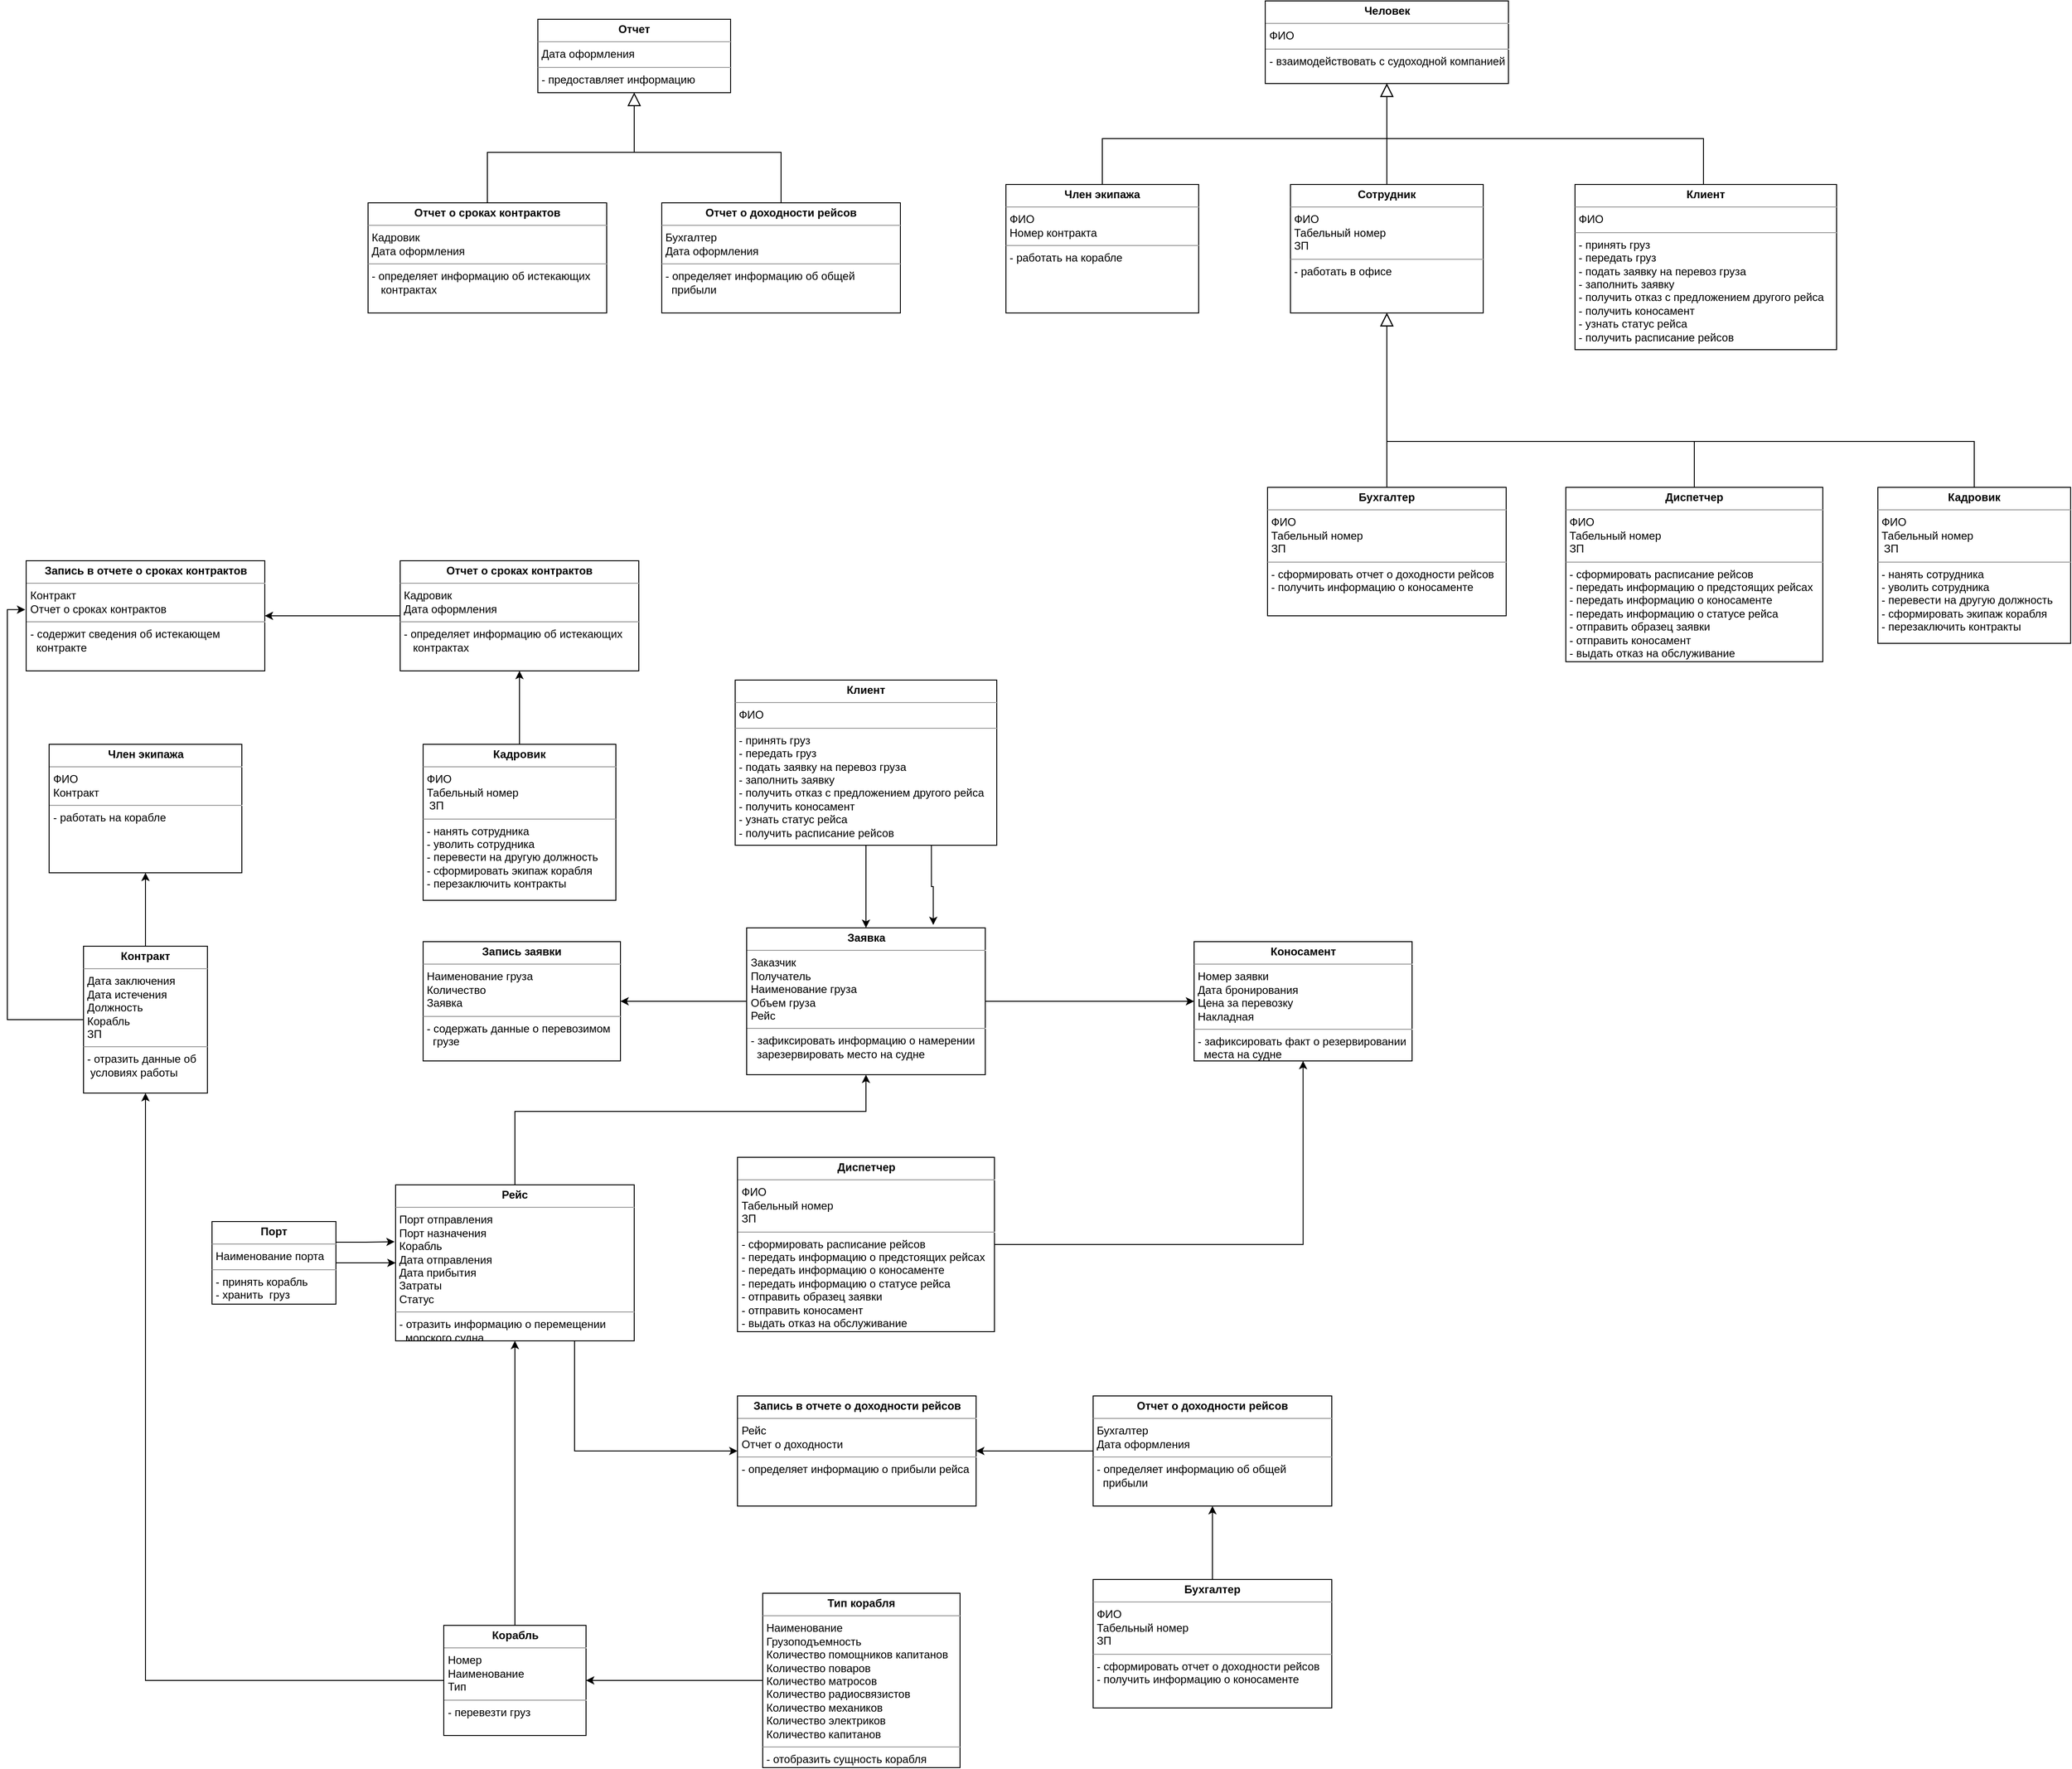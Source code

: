 <mxfile version="14.0.0" type="github">
  <diagram id="cdldh9IlmWAYE6ghp408" name="Page-1">
    <mxGraphModel dx="3327" dy="2115" grid="1" gridSize="10" guides="1" tooltips="1" connect="1" arrows="1" fold="1" page="1" pageScale="1" pageWidth="827" pageHeight="1169" math="0" shadow="0">
      <root>
        <mxCell id="0" />
        <mxCell id="1" parent="0" />
        <mxCell id="uSuWZOaYCh_zv6W5ZM6s-1" value="&lt;p style=&quot;margin: 0px ; margin-top: 4px ; text-align: center&quot;&gt;&lt;b&gt;Человек&lt;/b&gt;&lt;/p&gt;&lt;hr size=&quot;1&quot;&gt;&lt;p style=&quot;margin: 0px ; margin-left: 4px&quot;&gt;ФИО&lt;/p&gt;&lt;hr size=&quot;1&quot;&gt;&lt;p style=&quot;margin: 0px ; margin-left: 4px&quot;&gt;- взаимодействовать с судоходной компанией&lt;/p&gt;" style="verticalAlign=top;align=left;overflow=fill;fontSize=12;fontFamily=Helvetica;html=1;" parent="1" vertex="1">
          <mxGeometry x="-172.5" y="-330" width="265" height="90" as="geometry" />
        </mxCell>
        <mxCell id="uSuWZOaYCh_zv6W5ZM6s-4" style="edgeStyle=orthogonalEdgeStyle;rounded=0;orthogonalLoop=1;jettySize=auto;html=1;entryX=0.5;entryY=1;entryDx=0;entryDy=0;endArrow=block;endFill=0;strokeWidth=1;endSize=12;" parent="1" source="uSuWZOaYCh_zv6W5ZM6s-2" target="uSuWZOaYCh_zv6W5ZM6s-1" edge="1">
          <mxGeometry relative="1" as="geometry" />
        </mxCell>
        <mxCell id="uSuWZOaYCh_zv6W5ZM6s-2" value="&lt;p style=&quot;margin: 0px ; margin-top: 4px ; text-align: center&quot;&gt;&lt;b&gt;Сотрудник&lt;/b&gt;&lt;/p&gt;&lt;hr size=&quot;1&quot;&gt;&lt;p style=&quot;margin: 0px ; margin-left: 4px&quot;&gt;ФИО&lt;/p&gt;&lt;p style=&quot;margin: 0px ; margin-left: 4px&quot;&gt;Табельный номер&lt;/p&gt;&lt;p style=&quot;margin: 0px ; margin-left: 4px&quot;&gt;ЗП&lt;/p&gt;&lt;hr size=&quot;1&quot;&gt;&lt;p style=&quot;margin: 0px ; margin-left: 4px&quot;&gt;- работать в офисе&lt;/p&gt;" style="verticalAlign=top;align=left;overflow=fill;fontSize=12;fontFamily=Helvetica;html=1;" parent="1" vertex="1">
          <mxGeometry x="-145" y="-130" width="210" height="140" as="geometry" />
        </mxCell>
        <mxCell id="uSuWZOaYCh_zv6W5ZM6s-5" style="edgeStyle=orthogonalEdgeStyle;rounded=0;orthogonalLoop=1;jettySize=auto;html=1;entryX=0.5;entryY=1;entryDx=0;entryDy=0;endArrow=block;endFill=0;endSize=12;strokeWidth=1;exitX=0.5;exitY=0;exitDx=0;exitDy=0;" parent="1" source="uSuWZOaYCh_zv6W5ZM6s-3" target="uSuWZOaYCh_zv6W5ZM6s-1" edge="1">
          <mxGeometry relative="1" as="geometry">
            <Array as="points">
              <mxPoint x="305" y="-180" />
              <mxPoint x="-40" y="-180" />
            </Array>
          </mxGeometry>
        </mxCell>
        <mxCell id="uSuWZOaYCh_zv6W5ZM6s-3" value="&lt;p style=&quot;margin: 0px ; margin-top: 4px ; text-align: center&quot;&gt;&lt;b&gt;Клиент&lt;/b&gt;&lt;/p&gt;&lt;hr size=&quot;1&quot;&gt;&lt;p style=&quot;margin: 0px ; margin-left: 4px&quot;&gt;ФИО&lt;/p&gt;&lt;hr size=&quot;1&quot;&gt;&lt;p style=&quot;margin: 0px ; margin-left: 4px&quot;&gt;- принять груз&lt;/p&gt;&lt;p style=&quot;margin: 0px ; margin-left: 4px&quot;&gt;- передать груз&lt;/p&gt;&lt;p style=&quot;margin: 0px ; margin-left: 4px&quot;&gt;- подать заявку на перевоз груза&lt;/p&gt;&lt;p style=&quot;margin: 0px ; margin-left: 4px&quot;&gt;- заполнить заявку&lt;/p&gt;&lt;p style=&quot;margin: 0px ; margin-left: 4px&quot;&gt;- получить отказ с предложением другого рейса&lt;/p&gt;&lt;p style=&quot;margin: 0px ; margin-left: 4px&quot;&gt;- получить коносамент&lt;/p&gt;&lt;p style=&quot;margin: 0px ; margin-left: 4px&quot;&gt;- узнать статус рейса&lt;/p&gt;&lt;p style=&quot;margin: 0px ; margin-left: 4px&quot;&gt;- получить расписание рейсов&lt;/p&gt;&lt;p style=&quot;margin: 0px ; margin-left: 4px&quot;&gt;&lt;br&gt;&lt;/p&gt;" style="verticalAlign=top;align=left;overflow=fill;fontSize=12;fontFamily=Helvetica;html=1;" parent="1" vertex="1">
          <mxGeometry x="165" y="-130" width="285" height="180" as="geometry" />
        </mxCell>
        <mxCell id="uSuWZOaYCh_zv6W5ZM6s-15" style="edgeStyle=orthogonalEdgeStyle;rounded=0;orthogonalLoop=1;jettySize=auto;html=1;entryX=0.5;entryY=1;entryDx=0;entryDy=0;endArrow=block;endFill=0;endSize=12;strokeWidth=1;" parent="1" source="uSuWZOaYCh_zv6W5ZM6s-7" target="uSuWZOaYCh_zv6W5ZM6s-2" edge="1">
          <mxGeometry relative="1" as="geometry" />
        </mxCell>
        <mxCell id="uSuWZOaYCh_zv6W5ZM6s-7" value="&lt;p style=&quot;margin: 0px ; margin-top: 4px ; text-align: center&quot;&gt;&lt;b&gt;Бухгалтер&lt;/b&gt;&lt;/p&gt;&lt;hr size=&quot;1&quot;&gt;&lt;p style=&quot;margin: 0px ; margin-left: 4px&quot;&gt;ФИО&lt;/p&gt;&lt;p style=&quot;margin: 0px ; margin-left: 4px&quot;&gt;Табельный номер&lt;/p&gt;&lt;p style=&quot;margin: 0px ; margin-left: 4px&quot;&gt;ЗП&lt;/p&gt;&lt;hr size=&quot;1&quot;&gt;&lt;p style=&quot;margin: 0px ; margin-left: 4px&quot;&gt;- сформировать отчет о доходности рейсов&lt;/p&gt;&lt;p style=&quot;margin: 0px ; margin-left: 4px&quot;&gt;- получить информацию о коносаменте&lt;/p&gt;&lt;p style=&quot;margin: 0px ; margin-left: 4px&quot;&gt;&lt;br&gt;&lt;/p&gt;" style="verticalAlign=top;align=left;overflow=fill;fontSize=12;fontFamily=Helvetica;html=1;" parent="1" vertex="1">
          <mxGeometry x="-170" y="200" width="260" height="140" as="geometry" />
        </mxCell>
        <mxCell id="uSuWZOaYCh_zv6W5ZM6s-16" style="edgeStyle=orthogonalEdgeStyle;rounded=0;orthogonalLoop=1;jettySize=auto;html=1;entryX=0.5;entryY=1;entryDx=0;entryDy=0;endArrow=block;endFill=0;endSize=12;strokeWidth=1;" parent="1" source="uSuWZOaYCh_zv6W5ZM6s-8" target="uSuWZOaYCh_zv6W5ZM6s-2" edge="1">
          <mxGeometry relative="1" as="geometry">
            <Array as="points">
              <mxPoint x="295" y="150" />
              <mxPoint x="-40" y="150" />
            </Array>
          </mxGeometry>
        </mxCell>
        <mxCell id="uSuWZOaYCh_zv6W5ZM6s-8" value="&lt;p style=&quot;margin: 0px ; margin-top: 4px ; text-align: center&quot;&gt;&lt;b&gt;Диспетчер&lt;/b&gt;&lt;/p&gt;&lt;hr size=&quot;1&quot;&gt;&lt;p style=&quot;margin: 0px ; margin-left: 4px&quot;&gt;ФИО&lt;/p&gt;&lt;p style=&quot;margin: 0px ; margin-left: 4px&quot;&gt;Табельный номер&lt;/p&gt;&lt;p style=&quot;margin: 0px ; margin-left: 4px&quot;&gt;ЗП&lt;/p&gt;&lt;hr size=&quot;1&quot;&gt;&lt;p style=&quot;margin: 0px ; margin-left: 4px&quot;&gt;- сформировать расписание рейсов&lt;/p&gt;&lt;p style=&quot;margin: 0px ; margin-left: 4px&quot;&gt;- передать информацию о предстоящих рейсах&lt;/p&gt;&lt;p style=&quot;margin: 0px ; margin-left: 4px&quot;&gt;- передать информацию о коносаменте&lt;/p&gt;&lt;p style=&quot;margin: 0px ; margin-left: 4px&quot;&gt;- передать информацию о статусе рейса&lt;/p&gt;&lt;p style=&quot;margin: 0px ; margin-left: 4px&quot;&gt;- отправить образец заявки&lt;/p&gt;&lt;p style=&quot;margin: 0px ; margin-left: 4px&quot;&gt;- отправить коносамент&lt;/p&gt;&lt;p style=&quot;margin: 0px ; margin-left: 4px&quot;&gt;- выдать отказ на обслуживание&lt;/p&gt;" style="verticalAlign=top;align=left;overflow=fill;fontSize=12;fontFamily=Helvetica;html=1;" parent="1" vertex="1">
          <mxGeometry x="155" y="200" width="280" height="190" as="geometry" />
        </mxCell>
        <mxCell id="uSuWZOaYCh_zv6W5ZM6s-17" style="edgeStyle=orthogonalEdgeStyle;rounded=0;orthogonalLoop=1;jettySize=auto;html=1;entryX=0.5;entryY=1;entryDx=0;entryDy=0;endArrow=block;endFill=0;endSize=12;strokeWidth=1;" parent="1" source="uSuWZOaYCh_zv6W5ZM6s-9" target="uSuWZOaYCh_zv6W5ZM6s-2" edge="1">
          <mxGeometry relative="1" as="geometry">
            <Array as="points">
              <mxPoint x="600" y="150" />
              <mxPoint x="-40" y="150" />
            </Array>
          </mxGeometry>
        </mxCell>
        <mxCell id="uSuWZOaYCh_zv6W5ZM6s-9" value="&lt;p style=&quot;margin: 0px ; margin-top: 4px ; text-align: center&quot;&gt;&lt;b&gt;Кадровик&lt;/b&gt;&lt;/p&gt;&lt;hr size=&quot;1&quot;&gt;&lt;p style=&quot;margin: 0px ; margin-left: 4px&quot;&gt;ФИО&lt;/p&gt;&lt;p style=&quot;margin: 0px ; margin-left: 4px&quot;&gt;Табельный номер&lt;/p&gt;&amp;nbsp; ЗП&lt;br&gt;&lt;hr size=&quot;1&quot;&gt;&lt;p style=&quot;margin: 0px ; margin-left: 4px&quot;&gt;- нанять сотрудника&lt;/p&gt;&lt;p style=&quot;margin: 0px ; margin-left: 4px&quot;&gt;- уволить сотрудника&lt;/p&gt;&lt;p style=&quot;margin: 0px ; margin-left: 4px&quot;&gt;- перевести на другую должность&lt;/p&gt;&lt;p style=&quot;margin: 0px ; margin-left: 4px&quot;&gt;- сформировать экипаж корабля&lt;/p&gt;&lt;p style=&quot;margin: 0px ; margin-left: 4px&quot;&gt;- перезаключить контракты&lt;/p&gt;" style="verticalAlign=top;align=left;overflow=fill;fontSize=12;fontFamily=Helvetica;html=1;" parent="1" vertex="1">
          <mxGeometry x="495" y="200" width="210" height="170" as="geometry" />
        </mxCell>
        <mxCell id="uSuWZOaYCh_zv6W5ZM6s-12" style="edgeStyle=orthogonalEdgeStyle;rounded=0;orthogonalLoop=1;jettySize=auto;html=1;entryX=0.5;entryY=1;entryDx=0;entryDy=0;endArrow=block;endFill=0;endSize=12;strokeWidth=1;" parent="1" source="uSuWZOaYCh_zv6W5ZM6s-10" target="uSuWZOaYCh_zv6W5ZM6s-1" edge="1">
          <mxGeometry relative="1" as="geometry">
            <Array as="points">
              <mxPoint x="-350" y="-180" />
              <mxPoint x="-40" y="-180" />
            </Array>
          </mxGeometry>
        </mxCell>
        <mxCell id="uSuWZOaYCh_zv6W5ZM6s-10" value="&lt;p style=&quot;margin: 0px ; margin-top: 4px ; text-align: center&quot;&gt;&lt;b&gt;Член экипажа&lt;/b&gt;&lt;/p&gt;&lt;hr size=&quot;1&quot;&gt;&lt;p style=&quot;margin: 0px ; margin-left: 4px&quot;&gt;ФИО&lt;/p&gt;&lt;p style=&quot;margin: 0px ; margin-left: 4px&quot;&gt;Номер контракта&lt;/p&gt;&lt;hr size=&quot;1&quot;&gt;&lt;p style=&quot;margin: 0px ; margin-left: 4px&quot;&gt;- работать на корабле&lt;/p&gt;" style="verticalAlign=top;align=left;overflow=fill;fontSize=12;fontFamily=Helvetica;html=1;" parent="1" vertex="1">
          <mxGeometry x="-455" y="-130" width="210" height="140" as="geometry" />
        </mxCell>
        <mxCell id="2AX7pgWSj2Qbn5NV4iIg-6" style="edgeStyle=orthogonalEdgeStyle;rounded=0;orthogonalLoop=1;jettySize=auto;html=1;entryX=1;entryY=0.5;entryDx=0;entryDy=0;" edge="1" parent="1" source="uSuWZOaYCh_zv6W5ZM6s-18" target="2AX7pgWSj2Qbn5NV4iIg-4">
          <mxGeometry relative="1" as="geometry" />
        </mxCell>
        <mxCell id="2AX7pgWSj2Qbn5NV4iIg-28" style="edgeStyle=orthogonalEdgeStyle;rounded=0;orthogonalLoop=1;jettySize=auto;html=1;exitX=1;exitY=0.5;exitDx=0;exitDy=0;entryX=0;entryY=0.5;entryDx=0;entryDy=0;" edge="1" parent="1" source="uSuWZOaYCh_zv6W5ZM6s-18" target="uSuWZOaYCh_zv6W5ZM6s-19">
          <mxGeometry relative="1" as="geometry" />
        </mxCell>
        <mxCell id="uSuWZOaYCh_zv6W5ZM6s-18" value="&lt;p style=&quot;margin: 0px ; margin-top: 4px ; text-align: center&quot;&gt;&lt;b&gt;Заявка&lt;/b&gt;&lt;/p&gt;&lt;hr size=&quot;1&quot;&gt;&lt;p style=&quot;margin: 0px ; margin-left: 4px&quot;&gt;Заказчик&lt;/p&gt;&lt;p style=&quot;margin: 0px ; margin-left: 4px&quot;&gt;Получатель&lt;/p&gt;&lt;p style=&quot;margin: 0px ; margin-left: 4px&quot;&gt;Наименование груза&lt;/p&gt;&lt;p style=&quot;margin: 0px ; margin-left: 4px&quot;&gt;Объем груза&lt;/p&gt;&lt;p style=&quot;margin: 0px ; margin-left: 4px&quot;&gt;Рейс&lt;/p&gt;&lt;hr size=&quot;1&quot;&gt;&lt;p style=&quot;margin: 0px ; margin-left: 4px&quot;&gt;- зафиксировать информацию о намерении&lt;/p&gt;&lt;p style=&quot;margin: 0px ; margin-left: 4px&quot;&gt;&amp;nbsp; зарезервировать место на судне&lt;/p&gt;&lt;p style=&quot;margin: 0px ; margin-left: 4px&quot;&gt;&lt;br&gt;&lt;/p&gt;&lt;p style=&quot;margin: 0px ; margin-left: 4px&quot;&gt;&lt;br&gt;&lt;/p&gt;" style="verticalAlign=top;align=left;overflow=fill;fontSize=12;fontFamily=Helvetica;html=1;" parent="1" vertex="1">
          <mxGeometry x="-737.5" y="680" width="260" height="160" as="geometry" />
        </mxCell>
        <mxCell id="uSuWZOaYCh_zv6W5ZM6s-19" value="&lt;p style=&quot;margin: 0px ; margin-top: 4px ; text-align: center&quot;&gt;&lt;b&gt;Коносамент&lt;/b&gt;&lt;/p&gt;&lt;hr size=&quot;1&quot;&gt;&lt;p style=&quot;margin: 0px ; margin-left: 4px&quot;&gt;&lt;span&gt;Номер заявки&lt;/span&gt;&lt;br&gt;&lt;/p&gt;&lt;p style=&quot;margin: 0px ; margin-left: 4px&quot;&gt;Дата бронирования&lt;/p&gt;&lt;p style=&quot;margin: 0px ; margin-left: 4px&quot;&gt;Цена за перевозку&lt;/p&gt;&lt;p style=&quot;margin: 0px ; margin-left: 4px&quot;&gt;Накладная&lt;/p&gt;&lt;hr size=&quot;1&quot;&gt;&lt;p style=&quot;margin: 0px ; margin-left: 4px&quot;&gt;- зафиксировать факт о резервировании&amp;nbsp;&lt;/p&gt;&lt;p style=&quot;margin: 0px ; margin-left: 4px&quot;&gt;&amp;nbsp; места&amp;nbsp;&lt;span&gt;на судне&lt;/span&gt;&lt;/p&gt;&lt;p style=&quot;margin: 0px ; margin-left: 4px&quot;&gt;&lt;br&gt;&lt;/p&gt;" style="verticalAlign=top;align=left;overflow=fill;fontSize=12;fontFamily=Helvetica;html=1;" parent="1" vertex="1">
          <mxGeometry x="-250" y="695" width="237.5" height="130" as="geometry" />
        </mxCell>
        <mxCell id="2AX7pgWSj2Qbn5NV4iIg-31" style="edgeStyle=orthogonalEdgeStyle;rounded=0;orthogonalLoop=1;jettySize=auto;html=1;entryX=0.5;entryY=1;entryDx=0;entryDy=0;" edge="1" parent="1" source="uSuWZOaYCh_zv6W5ZM6s-21" target="uSuWZOaYCh_zv6W5ZM6s-18">
          <mxGeometry relative="1" as="geometry">
            <Array as="points">
              <mxPoint x="-990" y="880" />
              <mxPoint x="-607" y="880" />
            </Array>
          </mxGeometry>
        </mxCell>
        <mxCell id="2AX7pgWSj2Qbn5NV4iIg-49" style="edgeStyle=orthogonalEdgeStyle;rounded=0;orthogonalLoop=1;jettySize=auto;html=1;exitX=0.75;exitY=1;exitDx=0;exitDy=0;entryX=0;entryY=0.5;entryDx=0;entryDy=0;" edge="1" parent="1" source="uSuWZOaYCh_zv6W5ZM6s-21" target="2AX7pgWSj2Qbn5NV4iIg-48">
          <mxGeometry relative="1" as="geometry" />
        </mxCell>
        <mxCell id="uSuWZOaYCh_zv6W5ZM6s-21" value="&lt;p style=&quot;margin: 0px ; margin-top: 4px ; text-align: center&quot;&gt;&lt;b&gt;Рейс&lt;/b&gt;&lt;/p&gt;&lt;hr size=&quot;1&quot;&gt;&lt;p style=&quot;margin: 0px ; margin-left: 4px&quot;&gt;Порт отправления&lt;/p&gt;&lt;p style=&quot;margin: 0px ; margin-left: 4px&quot;&gt;Порт назначения&lt;/p&gt;&lt;p style=&quot;margin: 0px ; margin-left: 4px&quot;&gt;Корабль&lt;/p&gt;&lt;p style=&quot;margin: 0px ; margin-left: 4px&quot;&gt;Дата отправления&lt;/p&gt;&lt;p style=&quot;margin: 0px ; margin-left: 4px&quot;&gt;Дата прибытия&lt;/p&gt;&lt;p style=&quot;margin: 0px ; margin-left: 4px&quot;&gt;Затраты&lt;/p&gt;&lt;p style=&quot;margin: 0px ; margin-left: 4px&quot;&gt;Статус&lt;/p&gt;&lt;hr size=&quot;1&quot;&gt;&lt;p style=&quot;margin: 0px ; margin-left: 4px&quot;&gt;- отразить информацию о перемещении&lt;/p&gt;&lt;p style=&quot;margin: 0px ; margin-left: 4px&quot;&gt;&amp;nbsp; морского судна&lt;/p&gt;&lt;p style=&quot;margin: 0px ; margin-left: 4px&quot;&gt;&lt;br&gt;&lt;/p&gt;&lt;p style=&quot;margin: 0px ; margin-left: 4px&quot;&gt;&lt;br&gt;&lt;/p&gt;" style="verticalAlign=top;align=left;overflow=fill;fontSize=12;fontFamily=Helvetica;html=1;" parent="1" vertex="1">
          <mxGeometry x="-1120" y="960" width="260" height="170" as="geometry" />
        </mxCell>
        <mxCell id="2AX7pgWSj2Qbn5NV4iIg-32" style="edgeStyle=orthogonalEdgeStyle;rounded=0;orthogonalLoop=1;jettySize=auto;html=1;entryX=0;entryY=0.5;entryDx=0;entryDy=0;" edge="1" parent="1" source="uSuWZOaYCh_zv6W5ZM6s-23" target="uSuWZOaYCh_zv6W5ZM6s-21">
          <mxGeometry relative="1" as="geometry" />
        </mxCell>
        <mxCell id="2AX7pgWSj2Qbn5NV4iIg-33" style="edgeStyle=orthogonalEdgeStyle;rounded=0;orthogonalLoop=1;jettySize=auto;html=1;exitX=1;exitY=0.25;exitDx=0;exitDy=0;entryX=-0.004;entryY=0.365;entryDx=0;entryDy=0;entryPerimeter=0;" edge="1" parent="1" source="uSuWZOaYCh_zv6W5ZM6s-23" target="uSuWZOaYCh_zv6W5ZM6s-21">
          <mxGeometry relative="1" as="geometry" />
        </mxCell>
        <mxCell id="uSuWZOaYCh_zv6W5ZM6s-23" value="&lt;p style=&quot;margin: 0px ; margin-top: 4px ; text-align: center&quot;&gt;&lt;b&gt;Порт&lt;/b&gt;&lt;/p&gt;&lt;hr size=&quot;1&quot;&gt;&lt;p style=&quot;margin: 0px ; margin-left: 4px&quot;&gt;Наименование порта&lt;/p&gt;&lt;hr size=&quot;1&quot;&gt;&lt;p style=&quot;margin: 0px ; margin-left: 4px&quot;&gt;- принять корабль&lt;/p&gt;&lt;p style=&quot;margin: 0px ; margin-left: 4px&quot;&gt;- хранить&amp;nbsp; груз&lt;/p&gt;&lt;p style=&quot;margin: 0px ; margin-left: 4px&quot;&gt;&lt;br&gt;&lt;/p&gt;&lt;p style=&quot;margin: 0px ; margin-left: 4px&quot;&gt;&lt;br&gt;&lt;/p&gt;" style="verticalAlign=top;align=left;overflow=fill;fontSize=12;fontFamily=Helvetica;html=1;" parent="1" vertex="1">
          <mxGeometry x="-1320" y="1000" width="135" height="90" as="geometry" />
        </mxCell>
        <mxCell id="2AX7pgWSj2Qbn5NV4iIg-35" style="edgeStyle=orthogonalEdgeStyle;rounded=0;orthogonalLoop=1;jettySize=auto;html=1;exitX=0.5;exitY=0;exitDx=0;exitDy=0;entryX=0.5;entryY=1;entryDx=0;entryDy=0;" edge="1" parent="1" source="uSuWZOaYCh_zv6W5ZM6s-25" target="uSuWZOaYCh_zv6W5ZM6s-21">
          <mxGeometry relative="1" as="geometry" />
        </mxCell>
        <mxCell id="2AX7pgWSj2Qbn5NV4iIg-39" style="edgeStyle=orthogonalEdgeStyle;rounded=0;orthogonalLoop=1;jettySize=auto;html=1;entryX=0.5;entryY=1;entryDx=0;entryDy=0;" edge="1" parent="1" source="uSuWZOaYCh_zv6W5ZM6s-25" target="NfDnWqZpFYutJX-_wTm--1">
          <mxGeometry relative="1" as="geometry" />
        </mxCell>
        <mxCell id="uSuWZOaYCh_zv6W5ZM6s-25" value="&lt;p style=&quot;margin: 0px ; margin-top: 4px ; text-align: center&quot;&gt;&lt;b&gt;Корабль&lt;/b&gt;&lt;/p&gt;&lt;hr size=&quot;1&quot;&gt;&lt;p style=&quot;margin: 0px ; margin-left: 4px&quot;&gt;Номер&lt;/p&gt;&lt;p style=&quot;margin: 0px ; margin-left: 4px&quot;&gt;Наименование&lt;/p&gt;&lt;p style=&quot;margin: 0px ; margin-left: 4px&quot;&gt;Тип&lt;/p&gt;&lt;hr size=&quot;1&quot;&gt;&lt;p style=&quot;margin: 0px ; margin-left: 4px&quot;&gt;- перевезти груз&lt;/p&gt;&lt;p style=&quot;margin: 0px ; margin-left: 4px&quot;&gt;&lt;br&gt;&lt;/p&gt;&lt;p style=&quot;margin: 0px ; margin-left: 4px&quot;&gt;&lt;br&gt;&lt;/p&gt;" style="verticalAlign=top;align=left;overflow=fill;fontSize=12;fontFamily=Helvetica;html=1;" parent="1" vertex="1">
          <mxGeometry x="-1067.5" y="1440" width="155" height="120" as="geometry" />
        </mxCell>
        <mxCell id="2AX7pgWSj2Qbn5NV4iIg-37" style="edgeStyle=orthogonalEdgeStyle;rounded=0;orthogonalLoop=1;jettySize=auto;html=1;exitX=0;exitY=0.5;exitDx=0;exitDy=0;entryX=1;entryY=0.5;entryDx=0;entryDy=0;" edge="1" parent="1" source="uSuWZOaYCh_zv6W5ZM6s-26" target="uSuWZOaYCh_zv6W5ZM6s-25">
          <mxGeometry relative="1" as="geometry" />
        </mxCell>
        <mxCell id="uSuWZOaYCh_zv6W5ZM6s-26" value="&lt;p style=&quot;margin: 0px ; margin-top: 4px ; text-align: center&quot;&gt;&lt;b&gt;Тип корабля&lt;/b&gt;&lt;/p&gt;&lt;hr size=&quot;1&quot;&gt;&lt;p style=&quot;margin: 0px ; margin-left: 4px&quot;&gt;&lt;span&gt;Наименование&lt;/span&gt;&lt;br&gt;&lt;/p&gt;&lt;p style=&quot;margin: 0px ; margin-left: 4px&quot;&gt;&lt;span&gt;Грузоподъемность&lt;/span&gt;&lt;/p&gt;&lt;p style=&quot;margin: 0px ; margin-left: 4px&quot;&gt;&lt;span&gt;Количество помощников капитанов&lt;/span&gt;&lt;/p&gt;&lt;p style=&quot;margin: 0px ; margin-left: 4px&quot;&gt;&lt;span&gt;Количество поваров&lt;/span&gt;&lt;/p&gt;&lt;p style=&quot;margin: 0px ; margin-left: 4px&quot;&gt;&lt;span&gt;Количество матросов&lt;/span&gt;&lt;/p&gt;&lt;p style=&quot;margin: 0px ; margin-left: 4px&quot;&gt;Количество радиосвязистов&lt;/p&gt;&lt;p style=&quot;margin: 0px ; margin-left: 4px&quot;&gt;Количество механиков&lt;/p&gt;&lt;p style=&quot;margin: 0px ; margin-left: 4px&quot;&gt;Количество электриков&lt;br&gt;&lt;/p&gt;&lt;p style=&quot;margin: 0px ; margin-left: 4px&quot;&gt;&lt;span&gt;Количество капитанов&lt;/span&gt;&lt;/p&gt;&lt;hr size=&quot;1&quot;&gt;&lt;p style=&quot;margin: 0px ; margin-left: 4px&quot;&gt;- отобразить сущность корабля&lt;/p&gt;&lt;p style=&quot;margin: 0px ; margin-left: 4px&quot;&gt;&lt;br&gt;&lt;/p&gt;&lt;p style=&quot;margin: 0px ; margin-left: 4px&quot;&gt;&lt;br&gt;&lt;/p&gt;" style="verticalAlign=top;align=left;overflow=fill;fontSize=12;fontFamily=Helvetica;html=1;glass=0;" parent="1" vertex="1">
          <mxGeometry x="-720" y="1405" width="215" height="190" as="geometry" />
        </mxCell>
        <mxCell id="2AX7pgWSj2Qbn5NV4iIg-41" style="edgeStyle=orthogonalEdgeStyle;rounded=0;orthogonalLoop=1;jettySize=auto;html=1;entryX=0.5;entryY=1;entryDx=0;entryDy=0;" edge="1" parent="1" source="NfDnWqZpFYutJX-_wTm--1" target="2AX7pgWSj2Qbn5NV4iIg-19">
          <mxGeometry relative="1" as="geometry" />
        </mxCell>
        <mxCell id="2AX7pgWSj2Qbn5NV4iIg-57" style="edgeStyle=orthogonalEdgeStyle;rounded=0;orthogonalLoop=1;jettySize=auto;html=1;entryX=-0.004;entryY=0.444;entryDx=0;entryDy=0;entryPerimeter=0;" edge="1" parent="1" source="NfDnWqZpFYutJX-_wTm--1" target="2AX7pgWSj2Qbn5NV4iIg-54">
          <mxGeometry relative="1" as="geometry">
            <Array as="points">
              <mxPoint x="-1543" y="780" />
              <mxPoint x="-1543" y="333" />
            </Array>
          </mxGeometry>
        </mxCell>
        <mxCell id="NfDnWqZpFYutJX-_wTm--1" value="&lt;p style=&quot;margin: 0px ; margin-top: 4px ; text-align: center&quot;&gt;&lt;b&gt;Контракт&lt;/b&gt;&lt;/p&gt;&lt;hr size=&quot;1&quot;&gt;&lt;p style=&quot;margin: 0px ; margin-left: 4px&quot;&gt;&lt;span&gt;Дата заключения&lt;/span&gt;&lt;br&gt;&lt;/p&gt;&lt;p style=&quot;margin: 0px ; margin-left: 4px&quot;&gt;Дата истечения&lt;/p&gt;&lt;p style=&quot;margin: 0px ; margin-left: 4px&quot;&gt;Должность&lt;/p&gt;&lt;p style=&quot;margin: 0px ; margin-left: 4px&quot;&gt;&lt;span&gt;Корабль&lt;/span&gt;&lt;br&gt;&lt;/p&gt;&lt;p style=&quot;margin: 0px ; margin-left: 4px&quot;&gt;ЗП&lt;/p&gt;&lt;hr size=&quot;1&quot;&gt;&lt;p style=&quot;margin: 0px ; margin-left: 4px&quot;&gt;- отразить данные об&lt;/p&gt;&lt;p style=&quot;margin: 0px ; margin-left: 4px&quot;&gt;&amp;nbsp;условиях работы&lt;/p&gt;&lt;p style=&quot;margin: 0px ; margin-left: 4px&quot;&gt;&lt;br&gt;&lt;/p&gt;" style="verticalAlign=top;align=left;overflow=fill;fontSize=12;fontFamily=Helvetica;html=1;" parent="1" vertex="1">
          <mxGeometry x="-1460" y="700" width="135" height="160" as="geometry" />
        </mxCell>
        <mxCell id="2AX7pgWSj2Qbn5NV4iIg-9" style="edgeStyle=orthogonalEdgeStyle;rounded=0;orthogonalLoop=1;jettySize=auto;html=1;entryX=0.5;entryY=1;entryDx=0;entryDy=0;" edge="1" parent="1" source="NfDnWqZpFYutJX-_wTm--3" target="uSuWZOaYCh_zv6W5ZM6s-19">
          <mxGeometry relative="1" as="geometry" />
        </mxCell>
        <mxCell id="NfDnWqZpFYutJX-_wTm--3" value="&lt;p style=&quot;margin: 0px ; margin-top: 4px ; text-align: center&quot;&gt;&lt;b&gt;Диспетчер&lt;/b&gt;&lt;/p&gt;&lt;hr size=&quot;1&quot;&gt;&lt;p style=&quot;margin: 0px ; margin-left: 4px&quot;&gt;ФИО&lt;/p&gt;&lt;p style=&quot;margin: 0px ; margin-left: 4px&quot;&gt;Табельный номер&lt;/p&gt;&lt;p style=&quot;margin: 0px ; margin-left: 4px&quot;&gt;ЗП&lt;/p&gt;&lt;hr size=&quot;1&quot;&gt;&lt;p style=&quot;margin: 0px ; margin-left: 4px&quot;&gt;- сформировать расписание рейсов&lt;/p&gt;&lt;p style=&quot;margin: 0px ; margin-left: 4px&quot;&gt;- передать информацию о предстоящих рейсах&lt;/p&gt;&lt;p style=&quot;margin: 0px ; margin-left: 4px&quot;&gt;- передать информацию о коносаменте&lt;/p&gt;&lt;p style=&quot;margin: 0px ; margin-left: 4px&quot;&gt;- передать информацию о статусе рейса&lt;/p&gt;&lt;p style=&quot;margin: 0px ; margin-left: 4px&quot;&gt;- отправить образец заявки&lt;/p&gt;&lt;p style=&quot;margin: 0px ; margin-left: 4px&quot;&gt;- отправить коносамент&lt;/p&gt;&lt;p style=&quot;margin: 0px ; margin-left: 4px&quot;&gt;- выдать отказ на обслуживание&lt;/p&gt;" style="verticalAlign=top;align=left;overflow=fill;fontSize=12;fontFamily=Helvetica;html=1;" parent="1" vertex="1">
          <mxGeometry x="-747.5" y="930" width="280" height="190" as="geometry" />
        </mxCell>
        <mxCell id="2AX7pgWSj2Qbn5NV4iIg-29" style="edgeStyle=orthogonalEdgeStyle;rounded=0;orthogonalLoop=1;jettySize=auto;html=1;exitX=0.5;exitY=1;exitDx=0;exitDy=0;entryX=0.5;entryY=0;entryDx=0;entryDy=0;" edge="1" parent="1" source="2AX7pgWSj2Qbn5NV4iIg-3" target="uSuWZOaYCh_zv6W5ZM6s-18">
          <mxGeometry relative="1" as="geometry" />
        </mxCell>
        <mxCell id="2AX7pgWSj2Qbn5NV4iIg-34" style="edgeStyle=orthogonalEdgeStyle;rounded=0;orthogonalLoop=1;jettySize=auto;html=1;exitX=0.75;exitY=1;exitDx=0;exitDy=0;entryX=0.782;entryY=-0.02;entryDx=0;entryDy=0;entryPerimeter=0;" edge="1" parent="1" source="2AX7pgWSj2Qbn5NV4iIg-3" target="uSuWZOaYCh_zv6W5ZM6s-18">
          <mxGeometry relative="1" as="geometry" />
        </mxCell>
        <mxCell id="2AX7pgWSj2Qbn5NV4iIg-3" value="&lt;p style=&quot;margin: 0px ; margin-top: 4px ; text-align: center&quot;&gt;&lt;b&gt;Клиент&lt;/b&gt;&lt;/p&gt;&lt;hr size=&quot;1&quot;&gt;&lt;p style=&quot;margin: 0px ; margin-left: 4px&quot;&gt;ФИО&lt;/p&gt;&lt;hr size=&quot;1&quot;&gt;&lt;p style=&quot;margin: 0px ; margin-left: 4px&quot;&gt;- принять груз&lt;/p&gt;&lt;p style=&quot;margin: 0px ; margin-left: 4px&quot;&gt;- передать груз&lt;/p&gt;&lt;p style=&quot;margin: 0px ; margin-left: 4px&quot;&gt;- подать заявку на перевоз груза&lt;/p&gt;&lt;p style=&quot;margin: 0px ; margin-left: 4px&quot;&gt;- заполнить заявку&lt;/p&gt;&lt;p style=&quot;margin: 0px ; margin-left: 4px&quot;&gt;- получить отказ с предложением другого рейса&lt;/p&gt;&lt;p style=&quot;margin: 0px ; margin-left: 4px&quot;&gt;- получить коносамент&lt;/p&gt;&lt;p style=&quot;margin: 0px ; margin-left: 4px&quot;&gt;- узнать статус рейса&lt;/p&gt;&lt;p style=&quot;margin: 0px ; margin-left: 4px&quot;&gt;- получить расписание рейсов&lt;/p&gt;&lt;p style=&quot;margin: 0px ; margin-left: 4px&quot;&gt;&lt;br&gt;&lt;/p&gt;" style="verticalAlign=top;align=left;overflow=fill;fontSize=12;fontFamily=Helvetica;html=1;" vertex="1" parent="1">
          <mxGeometry x="-750" y="410" width="285" height="180" as="geometry" />
        </mxCell>
        <mxCell id="2AX7pgWSj2Qbn5NV4iIg-4" value="&lt;p style=&quot;margin: 0px ; margin-top: 4px ; text-align: center&quot;&gt;&lt;b&gt;Запись заявки&lt;/b&gt;&lt;/p&gt;&lt;hr size=&quot;1&quot;&gt;&lt;p style=&quot;margin: 0px ; margin-left: 4px&quot;&gt;Наименование груза&lt;/p&gt;&lt;p style=&quot;margin: 0px ; margin-left: 4px&quot;&gt;Количество&lt;/p&gt;&lt;p style=&quot;margin: 0px ; margin-left: 4px&quot;&gt;Заявка&lt;/p&gt;&lt;hr size=&quot;1&quot;&gt;&lt;p style=&quot;margin: 0px ; margin-left: 4px&quot;&gt;- содержать данные о перевозимом&lt;/p&gt;&lt;p style=&quot;margin: 0px ; margin-left: 4px&quot;&gt;&amp;nbsp; грузе&lt;/p&gt;&lt;p style=&quot;margin: 0px ; margin-left: 4px&quot;&gt;&lt;br&gt;&lt;/p&gt;" style="verticalAlign=top;align=left;overflow=fill;fontSize=12;fontFamily=Helvetica;html=1;" vertex="1" parent="1">
          <mxGeometry x="-1090" y="695" width="215" height="130" as="geometry" />
        </mxCell>
        <mxCell id="2AX7pgWSj2Qbn5NV4iIg-19" value="&lt;p style=&quot;margin: 0px ; margin-top: 4px ; text-align: center&quot;&gt;&lt;b&gt;Член экипажа&lt;/b&gt;&lt;/p&gt;&lt;hr size=&quot;1&quot;&gt;&lt;p style=&quot;margin: 0px ; margin-left: 4px&quot;&gt;ФИО&lt;/p&gt;&lt;p style=&quot;margin: 0px ; margin-left: 4px&quot;&gt;Контракт&lt;/p&gt;&lt;hr size=&quot;1&quot;&gt;&lt;p style=&quot;margin: 0px ; margin-left: 4px&quot;&gt;- работать на корабле&lt;/p&gt;" style="verticalAlign=top;align=left;overflow=fill;fontSize=12;fontFamily=Helvetica;html=1;" vertex="1" parent="1">
          <mxGeometry x="-1497.5" y="480" width="210" height="140" as="geometry" />
        </mxCell>
        <mxCell id="2AX7pgWSj2Qbn5NV4iIg-58" style="edgeStyle=orthogonalEdgeStyle;rounded=0;orthogonalLoop=1;jettySize=auto;html=1;entryX=0.5;entryY=1;entryDx=0;entryDy=0;" edge="1" parent="1" source="2AX7pgWSj2Qbn5NV4iIg-23" target="2AX7pgWSj2Qbn5NV4iIg-53">
          <mxGeometry relative="1" as="geometry" />
        </mxCell>
        <mxCell id="2AX7pgWSj2Qbn5NV4iIg-23" value="&lt;p style=&quot;margin: 0px ; margin-top: 4px ; text-align: center&quot;&gt;&lt;b&gt;Кадровик&lt;/b&gt;&lt;/p&gt;&lt;hr size=&quot;1&quot;&gt;&lt;p style=&quot;margin: 0px ; margin-left: 4px&quot;&gt;ФИО&lt;/p&gt;&lt;p style=&quot;margin: 0px ; margin-left: 4px&quot;&gt;Табельный номер&lt;/p&gt;&amp;nbsp; ЗП&lt;br&gt;&lt;hr size=&quot;1&quot;&gt;&lt;p style=&quot;margin: 0px ; margin-left: 4px&quot;&gt;- нанять сотрудника&lt;/p&gt;&lt;p style=&quot;margin: 0px ; margin-left: 4px&quot;&gt;- уволить сотрудника&lt;/p&gt;&lt;p style=&quot;margin: 0px ; margin-left: 4px&quot;&gt;- перевести на другую должность&lt;/p&gt;&lt;p style=&quot;margin: 0px ; margin-left: 4px&quot;&gt;- сформировать экипаж корабля&lt;/p&gt;&lt;p style=&quot;margin: 0px ; margin-left: 4px&quot;&gt;- перезаключить контракты&lt;/p&gt;" style="verticalAlign=top;align=left;overflow=fill;fontSize=12;fontFamily=Helvetica;html=1;" vertex="1" parent="1">
          <mxGeometry x="-1090" y="480" width="210" height="170" as="geometry" />
        </mxCell>
        <mxCell id="2AX7pgWSj2Qbn5NV4iIg-51" style="edgeStyle=orthogonalEdgeStyle;rounded=0;orthogonalLoop=1;jettySize=auto;html=1;entryX=0.5;entryY=1;entryDx=0;entryDy=0;" edge="1" parent="1" source="2AX7pgWSj2Qbn5NV4iIg-42" target="2AX7pgWSj2Qbn5NV4iIg-43">
          <mxGeometry relative="1" as="geometry" />
        </mxCell>
        <mxCell id="2AX7pgWSj2Qbn5NV4iIg-42" value="&lt;p style=&quot;margin: 0px ; margin-top: 4px ; text-align: center&quot;&gt;&lt;b&gt;Бухгалтер&lt;/b&gt;&lt;/p&gt;&lt;hr size=&quot;1&quot;&gt;&lt;p style=&quot;margin: 0px ; margin-left: 4px&quot;&gt;ФИО&lt;/p&gt;&lt;p style=&quot;margin: 0px ; margin-left: 4px&quot;&gt;Табельный номер&lt;/p&gt;&lt;p style=&quot;margin: 0px ; margin-left: 4px&quot;&gt;ЗП&lt;/p&gt;&lt;hr size=&quot;1&quot;&gt;&lt;p style=&quot;margin: 0px ; margin-left: 4px&quot;&gt;- сформировать отчет о доходности рейсов&lt;/p&gt;&lt;p style=&quot;margin: 0px ; margin-left: 4px&quot;&gt;- получить информацию о коносаменте&lt;/p&gt;&lt;p style=&quot;margin: 0px ; margin-left: 4px&quot;&gt;&lt;br&gt;&lt;/p&gt;" style="verticalAlign=top;align=left;overflow=fill;fontSize=12;fontFamily=Helvetica;html=1;" vertex="1" parent="1">
          <mxGeometry x="-360" y="1390" width="260" height="140" as="geometry" />
        </mxCell>
        <mxCell id="2AX7pgWSj2Qbn5NV4iIg-50" style="edgeStyle=orthogonalEdgeStyle;rounded=0;orthogonalLoop=1;jettySize=auto;html=1;entryX=1;entryY=0.5;entryDx=0;entryDy=0;" edge="1" parent="1" source="2AX7pgWSj2Qbn5NV4iIg-43" target="2AX7pgWSj2Qbn5NV4iIg-48">
          <mxGeometry relative="1" as="geometry" />
        </mxCell>
        <mxCell id="2AX7pgWSj2Qbn5NV4iIg-43" value="&lt;p style=&quot;margin: 0px ; margin-top: 4px ; text-align: center&quot;&gt;&lt;b&gt;Отчет о доходности рейсов&lt;/b&gt;&lt;/p&gt;&lt;hr size=&quot;1&quot;&gt;&lt;p style=&quot;margin: 0px ; margin-left: 4px&quot;&gt;&lt;span&gt;Бухгалтер&lt;/span&gt;&lt;/p&gt;&lt;p style=&quot;margin: 0px ; margin-left: 4px&quot;&gt;&lt;span&gt;Дата оформления&lt;/span&gt;&lt;br&gt;&lt;/p&gt;&lt;hr size=&quot;1&quot;&gt;&lt;p style=&quot;margin: 0px ; margin-left: 4px&quot;&gt;- определяет информацию об общей&amp;nbsp;&lt;/p&gt;&lt;p style=&quot;margin: 0px ; margin-left: 4px&quot;&gt;&amp;nbsp; прибыли&lt;/p&gt;&lt;p style=&quot;margin: 0px ; margin-left: 4px&quot;&gt;&lt;br&gt;&lt;/p&gt;" style="verticalAlign=top;align=left;overflow=fill;fontSize=12;fontFamily=Helvetica;html=1;" vertex="1" parent="1">
          <mxGeometry x="-360" y="1190" width="260" height="120" as="geometry" />
        </mxCell>
        <mxCell id="2AX7pgWSj2Qbn5NV4iIg-48" value="&lt;p style=&quot;margin: 0px ; margin-top: 4px ; text-align: center&quot;&gt;&lt;b&gt;Запись в отчете о доходности рейсов&lt;/b&gt;&lt;/p&gt;&lt;hr size=&quot;1&quot;&gt;&lt;p style=&quot;margin: 0px ; margin-left: 4px&quot;&gt;Рейс&lt;/p&gt;&lt;p style=&quot;margin: 0px ; margin-left: 4px&quot;&gt;Отчет о доходности&lt;/p&gt;&lt;hr size=&quot;1&quot;&gt;&lt;p style=&quot;margin: 0px ; margin-left: 4px&quot;&gt;- определяет информацию о прибыли рейса&lt;/p&gt;&lt;p style=&quot;margin: 0px ; margin-left: 4px&quot;&gt;&lt;br&gt;&lt;/p&gt;" style="verticalAlign=top;align=left;overflow=fill;fontSize=12;fontFamily=Helvetica;html=1;" vertex="1" parent="1">
          <mxGeometry x="-747.5" y="1190" width="260" height="120" as="geometry" />
        </mxCell>
        <mxCell id="2AX7pgWSj2Qbn5NV4iIg-55" style="edgeStyle=orthogonalEdgeStyle;rounded=0;orthogonalLoop=1;jettySize=auto;html=1;entryX=1;entryY=0.5;entryDx=0;entryDy=0;" edge="1" parent="1" source="2AX7pgWSj2Qbn5NV4iIg-53" target="2AX7pgWSj2Qbn5NV4iIg-54">
          <mxGeometry relative="1" as="geometry" />
        </mxCell>
        <mxCell id="2AX7pgWSj2Qbn5NV4iIg-53" value="&lt;p style=&quot;margin: 0px ; margin-top: 4px ; text-align: center&quot;&gt;&lt;b&gt;Отчет о сроках контрактов&lt;/b&gt;&lt;/p&gt;&lt;hr size=&quot;1&quot;&gt;&lt;p style=&quot;margin: 0px ; margin-left: 4px&quot;&gt;Кадровик&lt;/p&gt;&lt;p style=&quot;margin: 0px ; margin-left: 4px&quot;&gt;Дата оформления&lt;/p&gt;&lt;hr size=&quot;1&quot;&gt;&lt;p style=&quot;margin: 0px ; margin-left: 4px&quot;&gt;- определяет информацию об истекающих&lt;/p&gt;&lt;p style=&quot;margin: 0px ; margin-left: 4px&quot;&gt;&amp;nbsp; &amp;nbsp;контрактах&lt;/p&gt;&lt;p style=&quot;margin: 0px ; margin-left: 4px&quot;&gt;&lt;br&gt;&lt;/p&gt;" style="verticalAlign=top;align=left;overflow=fill;fontSize=12;fontFamily=Helvetica;html=1;" vertex="1" parent="1">
          <mxGeometry x="-1115" y="280" width="260" height="120" as="geometry" />
        </mxCell>
        <mxCell id="2AX7pgWSj2Qbn5NV4iIg-54" value="&lt;p style=&quot;margin: 0px ; margin-top: 4px ; text-align: center&quot;&gt;&lt;b&gt;Запись в отчете о сроках контрактов&lt;/b&gt;&lt;/p&gt;&lt;hr size=&quot;1&quot;&gt;&lt;p style=&quot;margin: 0px ; margin-left: 4px&quot;&gt;Контракт&lt;/p&gt;&lt;p style=&quot;margin: 0px ; margin-left: 4px&quot;&gt;Отчет о сроках контрактов&lt;/p&gt;&lt;hr size=&quot;1&quot;&gt;&lt;p style=&quot;margin: 0px ; margin-left: 4px&quot;&gt;- содержит сведения об истекающем&lt;/p&gt;&lt;p style=&quot;margin: 0px ; margin-left: 4px&quot;&gt;&amp;nbsp; контракте&lt;/p&gt;&lt;p style=&quot;margin: 0px ; margin-left: 4px&quot;&gt;&lt;br&gt;&lt;/p&gt;" style="verticalAlign=top;align=left;overflow=fill;fontSize=12;fontFamily=Helvetica;html=1;" vertex="1" parent="1">
          <mxGeometry x="-1522.5" y="280" width="260" height="120" as="geometry" />
        </mxCell>
        <mxCell id="2AX7pgWSj2Qbn5NV4iIg-59" value="&lt;p style=&quot;margin: 0px ; margin-top: 4px ; text-align: center&quot;&gt;&lt;b&gt;Отчет&lt;/b&gt;&lt;/p&gt;&lt;hr size=&quot;1&quot;&gt;&lt;p style=&quot;margin: 0px ; margin-left: 4px&quot;&gt;&lt;span&gt;Дата оформления&lt;/span&gt;&lt;/p&gt;&lt;hr size=&quot;1&quot;&gt;&lt;p style=&quot;margin: 0px ; margin-left: 4px&quot;&gt;- предоставляет информацию&lt;/p&gt;&lt;p style=&quot;margin: 0px ; margin-left: 4px&quot;&gt;&lt;br&gt;&lt;/p&gt;" style="verticalAlign=top;align=left;overflow=fill;fontSize=12;fontFamily=Helvetica;html=1;" vertex="1" parent="1">
          <mxGeometry x="-965" y="-310" width="210" height="80" as="geometry" />
        </mxCell>
        <mxCell id="2AX7pgWSj2Qbn5NV4iIg-64" style="edgeStyle=orthogonalEdgeStyle;rounded=0;orthogonalLoop=1;jettySize=auto;html=1;entryX=0.5;entryY=1;entryDx=0;entryDy=0;endArrow=block;endFill=0;endSize=12;" edge="1" parent="1" source="2AX7pgWSj2Qbn5NV4iIg-60" target="2AX7pgWSj2Qbn5NV4iIg-59">
          <mxGeometry relative="1" as="geometry" />
        </mxCell>
        <mxCell id="2AX7pgWSj2Qbn5NV4iIg-60" value="&lt;p style=&quot;margin: 0px ; margin-top: 4px ; text-align: center&quot;&gt;&lt;b&gt;Отчет о сроках контрактов&lt;/b&gt;&lt;/p&gt;&lt;hr size=&quot;1&quot;&gt;&lt;p style=&quot;margin: 0px ; margin-left: 4px&quot;&gt;Кадровик&lt;/p&gt;&lt;p style=&quot;margin: 0px ; margin-left: 4px&quot;&gt;Дата оформления&lt;/p&gt;&lt;hr size=&quot;1&quot;&gt;&lt;p style=&quot;margin: 0px ; margin-left: 4px&quot;&gt;- определяет информацию об истекающих&lt;/p&gt;&lt;p style=&quot;margin: 0px ; margin-left: 4px&quot;&gt;&amp;nbsp; &amp;nbsp;контрактах&lt;/p&gt;&lt;p style=&quot;margin: 0px ; margin-left: 4px&quot;&gt;&lt;br&gt;&lt;/p&gt;" style="verticalAlign=top;align=left;overflow=fill;fontSize=12;fontFamily=Helvetica;html=1;" vertex="1" parent="1">
          <mxGeometry x="-1150" y="-110" width="260" height="120" as="geometry" />
        </mxCell>
        <mxCell id="2AX7pgWSj2Qbn5NV4iIg-65" style="edgeStyle=orthogonalEdgeStyle;rounded=0;orthogonalLoop=1;jettySize=auto;html=1;endArrow=block;endFill=0;endSize=12;" edge="1" parent="1" source="2AX7pgWSj2Qbn5NV4iIg-61" target="2AX7pgWSj2Qbn5NV4iIg-59">
          <mxGeometry relative="1" as="geometry" />
        </mxCell>
        <mxCell id="2AX7pgWSj2Qbn5NV4iIg-61" value="&lt;p style=&quot;margin: 0px ; margin-top: 4px ; text-align: center&quot;&gt;&lt;b&gt;Отчет о доходности рейсов&lt;/b&gt;&lt;/p&gt;&lt;hr size=&quot;1&quot;&gt;&lt;p style=&quot;margin: 0px ; margin-left: 4px&quot;&gt;&lt;span&gt;Бухгалтер&lt;/span&gt;&lt;/p&gt;&lt;p style=&quot;margin: 0px ; margin-left: 4px&quot;&gt;&lt;span&gt;Дата оформления&lt;/span&gt;&lt;br&gt;&lt;/p&gt;&lt;hr size=&quot;1&quot;&gt;&lt;p style=&quot;margin: 0px ; margin-left: 4px&quot;&gt;- определяет информацию об общей&amp;nbsp;&lt;/p&gt;&lt;p style=&quot;margin: 0px ; margin-left: 4px&quot;&gt;&amp;nbsp; прибыли&lt;/p&gt;&lt;p style=&quot;margin: 0px ; margin-left: 4px&quot;&gt;&lt;br&gt;&lt;/p&gt;" style="verticalAlign=top;align=left;overflow=fill;fontSize=12;fontFamily=Helvetica;html=1;" vertex="1" parent="1">
          <mxGeometry x="-830" y="-110" width="260" height="120" as="geometry" />
        </mxCell>
      </root>
    </mxGraphModel>
  </diagram>
</mxfile>
